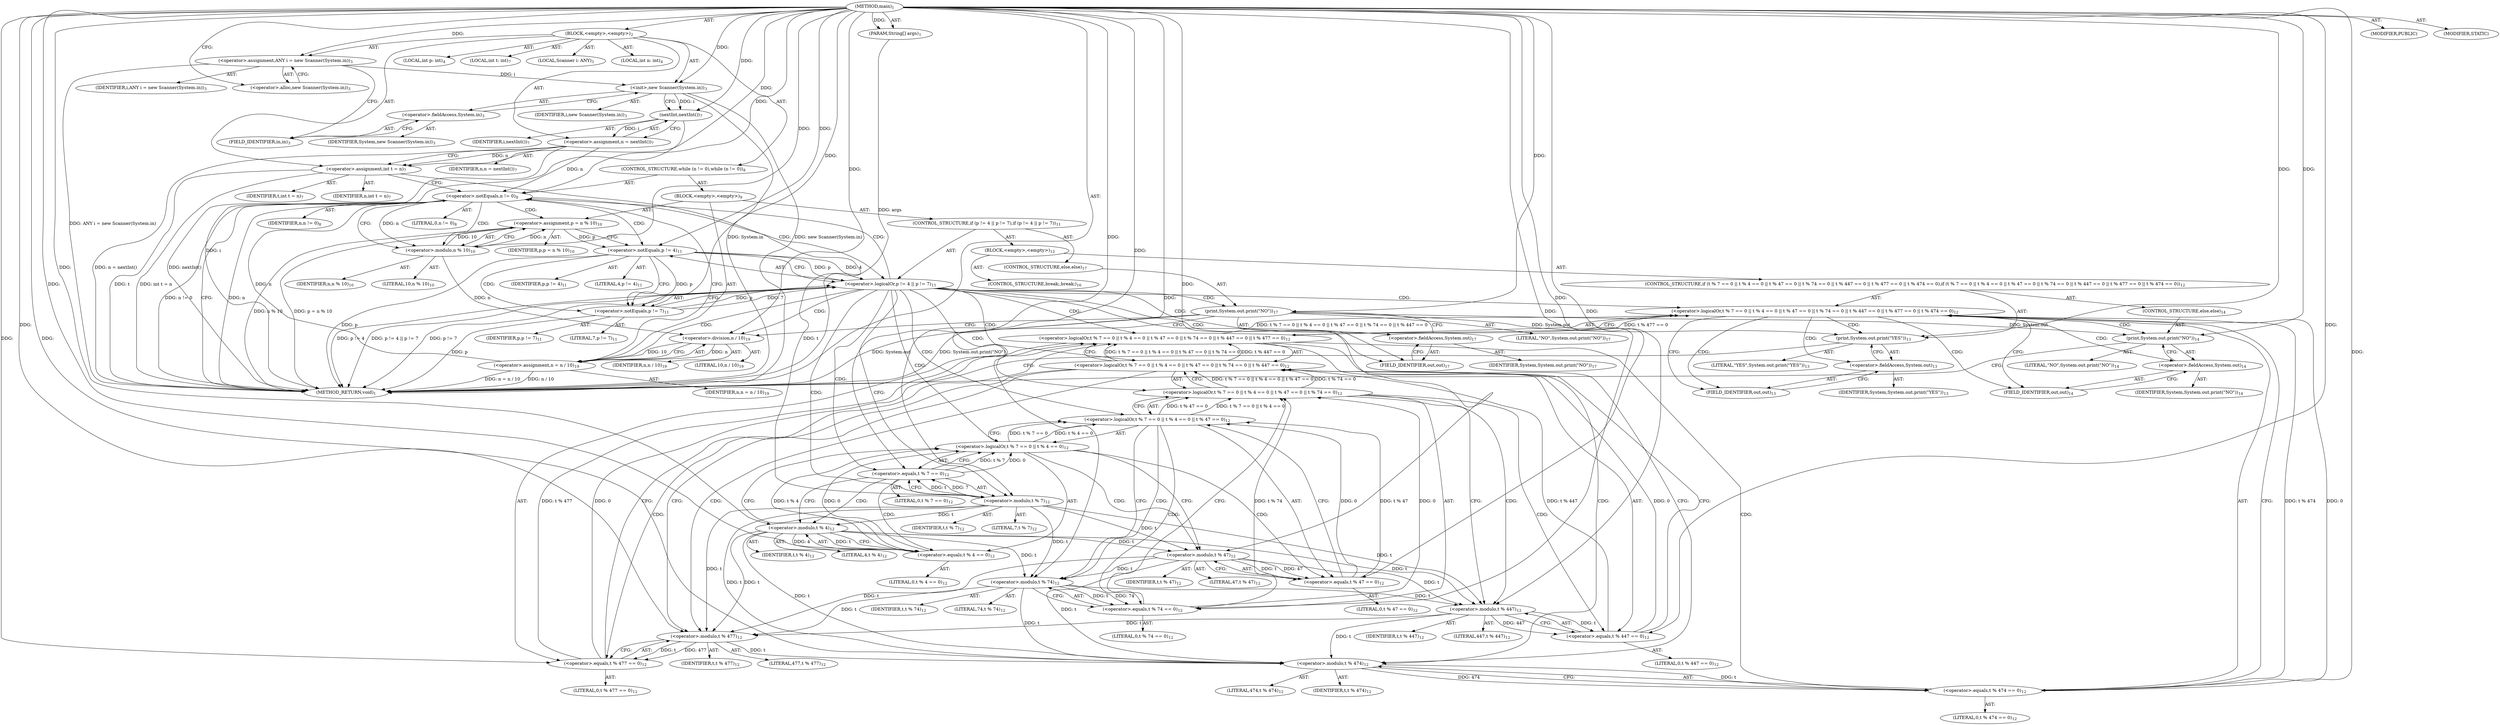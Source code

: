 digraph "main" {  
"19" [label = <(METHOD,main)<SUB>1</SUB>> ]
"20" [label = <(PARAM,String[] args)<SUB>1</SUB>> ]
"21" [label = <(BLOCK,&lt;empty&gt;,&lt;empty&gt;)<SUB>2</SUB>> ]
"4" [label = <(LOCAL,Scanner i: ANY)<SUB>3</SUB>> ]
"22" [label = <(&lt;operator&gt;.assignment,ANY i = new Scanner(System.in))<SUB>3</SUB>> ]
"23" [label = <(IDENTIFIER,i,ANY i = new Scanner(System.in))<SUB>3</SUB>> ]
"24" [label = <(&lt;operator&gt;.alloc,new Scanner(System.in))<SUB>3</SUB>> ]
"25" [label = <(&lt;init&gt;,new Scanner(System.in))<SUB>3</SUB>> ]
"3" [label = <(IDENTIFIER,i,new Scanner(System.in))<SUB>3</SUB>> ]
"26" [label = <(&lt;operator&gt;.fieldAccess,System.in)<SUB>3</SUB>> ]
"27" [label = <(IDENTIFIER,System,new Scanner(System.in))<SUB>3</SUB>> ]
"28" [label = <(FIELD_IDENTIFIER,in,in)<SUB>3</SUB>> ]
"29" [label = <(LOCAL,int n: int)<SUB>4</SUB>> ]
"30" [label = <(LOCAL,int p: int)<SUB>4</SUB>> ]
"31" [label = <(&lt;operator&gt;.assignment,n = nextInt())<SUB>7</SUB>> ]
"32" [label = <(IDENTIFIER,n,n = nextInt())<SUB>7</SUB>> ]
"33" [label = <(nextInt,nextInt())<SUB>7</SUB>> ]
"34" [label = <(IDENTIFIER,i,nextInt())<SUB>7</SUB>> ]
"35" [label = <(LOCAL,int t: int)<SUB>7</SUB>> ]
"36" [label = <(&lt;operator&gt;.assignment,int t = n)<SUB>7</SUB>> ]
"37" [label = <(IDENTIFIER,t,int t = n)<SUB>7</SUB>> ]
"38" [label = <(IDENTIFIER,n,int t = n)<SUB>7</SUB>> ]
"39" [label = <(CONTROL_STRUCTURE,while (n != 0),while (n != 0))<SUB>8</SUB>> ]
"40" [label = <(&lt;operator&gt;.notEquals,n != 0)<SUB>8</SUB>> ]
"41" [label = <(IDENTIFIER,n,n != 0)<SUB>8</SUB>> ]
"42" [label = <(LITERAL,0,n != 0)<SUB>8</SUB>> ]
"43" [label = <(BLOCK,&lt;empty&gt;,&lt;empty&gt;)<SUB>9</SUB>> ]
"44" [label = <(&lt;operator&gt;.assignment,p = n % 10)<SUB>10</SUB>> ]
"45" [label = <(IDENTIFIER,p,p = n % 10)<SUB>10</SUB>> ]
"46" [label = <(&lt;operator&gt;.modulo,n % 10)<SUB>10</SUB>> ]
"47" [label = <(IDENTIFIER,n,n % 10)<SUB>10</SUB>> ]
"48" [label = <(LITERAL,10,n % 10)<SUB>10</SUB>> ]
"49" [label = <(CONTROL_STRUCTURE,if (p != 4 || p != 7),if (p != 4 || p != 7))<SUB>11</SUB>> ]
"50" [label = <(&lt;operator&gt;.logicalOr,p != 4 || p != 7)<SUB>11</SUB>> ]
"51" [label = <(&lt;operator&gt;.notEquals,p != 4)<SUB>11</SUB>> ]
"52" [label = <(IDENTIFIER,p,p != 4)<SUB>11</SUB>> ]
"53" [label = <(LITERAL,4,p != 4)<SUB>11</SUB>> ]
"54" [label = <(&lt;operator&gt;.notEquals,p != 7)<SUB>11</SUB>> ]
"55" [label = <(IDENTIFIER,p,p != 7)<SUB>11</SUB>> ]
"56" [label = <(LITERAL,7,p != 7)<SUB>11</SUB>> ]
"57" [label = <(BLOCK,&lt;empty&gt;,&lt;empty&gt;)<SUB>12</SUB>> ]
"58" [label = <(CONTROL_STRUCTURE,if (t % 7 == 0 || t % 4 == 0 || t % 47 == 0 || t % 74 == 0 || t % 447 == 0 || t % 477 == 0 || t % 474 == 0),if (t % 7 == 0 || t % 4 == 0 || t % 47 == 0 || t % 74 == 0 || t % 447 == 0 || t % 477 == 0 || t % 474 == 0))<SUB>12</SUB>> ]
"59" [label = <(&lt;operator&gt;.logicalOr,t % 7 == 0 || t % 4 == 0 || t % 47 == 0 || t % 74 == 0 || t % 447 == 0 || t % 477 == 0 || t % 474 == 0)<SUB>12</SUB>> ]
"60" [label = <(&lt;operator&gt;.logicalOr,t % 7 == 0 || t % 4 == 0 || t % 47 == 0 || t % 74 == 0 || t % 447 == 0 || t % 477 == 0)<SUB>12</SUB>> ]
"61" [label = <(&lt;operator&gt;.logicalOr,t % 7 == 0 || t % 4 == 0 || t % 47 == 0 || t % 74 == 0 || t % 447 == 0)<SUB>12</SUB>> ]
"62" [label = <(&lt;operator&gt;.logicalOr,t % 7 == 0 || t % 4 == 0 || t % 47 == 0 || t % 74 == 0)<SUB>12</SUB>> ]
"63" [label = <(&lt;operator&gt;.logicalOr,t % 7 == 0 || t % 4 == 0 || t % 47 == 0)<SUB>12</SUB>> ]
"64" [label = <(&lt;operator&gt;.logicalOr,t % 7 == 0 || t % 4 == 0)<SUB>12</SUB>> ]
"65" [label = <(&lt;operator&gt;.equals,t % 7 == 0)<SUB>12</SUB>> ]
"66" [label = <(&lt;operator&gt;.modulo,t % 7)<SUB>12</SUB>> ]
"67" [label = <(IDENTIFIER,t,t % 7)<SUB>12</SUB>> ]
"68" [label = <(LITERAL,7,t % 7)<SUB>12</SUB>> ]
"69" [label = <(LITERAL,0,t % 7 == 0)<SUB>12</SUB>> ]
"70" [label = <(&lt;operator&gt;.equals,t % 4 == 0)<SUB>12</SUB>> ]
"71" [label = <(&lt;operator&gt;.modulo,t % 4)<SUB>12</SUB>> ]
"72" [label = <(IDENTIFIER,t,t % 4)<SUB>12</SUB>> ]
"73" [label = <(LITERAL,4,t % 4)<SUB>12</SUB>> ]
"74" [label = <(LITERAL,0,t % 4 == 0)<SUB>12</SUB>> ]
"75" [label = <(&lt;operator&gt;.equals,t % 47 == 0)<SUB>12</SUB>> ]
"76" [label = <(&lt;operator&gt;.modulo,t % 47)<SUB>12</SUB>> ]
"77" [label = <(IDENTIFIER,t,t % 47)<SUB>12</SUB>> ]
"78" [label = <(LITERAL,47,t % 47)<SUB>12</SUB>> ]
"79" [label = <(LITERAL,0,t % 47 == 0)<SUB>12</SUB>> ]
"80" [label = <(&lt;operator&gt;.equals,t % 74 == 0)<SUB>12</SUB>> ]
"81" [label = <(&lt;operator&gt;.modulo,t % 74)<SUB>12</SUB>> ]
"82" [label = <(IDENTIFIER,t,t % 74)<SUB>12</SUB>> ]
"83" [label = <(LITERAL,74,t % 74)<SUB>12</SUB>> ]
"84" [label = <(LITERAL,0,t % 74 == 0)<SUB>12</SUB>> ]
"85" [label = <(&lt;operator&gt;.equals,t % 447 == 0)<SUB>12</SUB>> ]
"86" [label = <(&lt;operator&gt;.modulo,t % 447)<SUB>12</SUB>> ]
"87" [label = <(IDENTIFIER,t,t % 447)<SUB>12</SUB>> ]
"88" [label = <(LITERAL,447,t % 447)<SUB>12</SUB>> ]
"89" [label = <(LITERAL,0,t % 447 == 0)<SUB>12</SUB>> ]
"90" [label = <(&lt;operator&gt;.equals,t % 477 == 0)<SUB>12</SUB>> ]
"91" [label = <(&lt;operator&gt;.modulo,t % 477)<SUB>12</SUB>> ]
"92" [label = <(IDENTIFIER,t,t % 477)<SUB>12</SUB>> ]
"93" [label = <(LITERAL,477,t % 477)<SUB>12</SUB>> ]
"94" [label = <(LITERAL,0,t % 477 == 0)<SUB>12</SUB>> ]
"95" [label = <(&lt;operator&gt;.equals,t % 474 == 0)<SUB>12</SUB>> ]
"96" [label = <(&lt;operator&gt;.modulo,t % 474)<SUB>12</SUB>> ]
"97" [label = <(IDENTIFIER,t,t % 474)<SUB>12</SUB>> ]
"98" [label = <(LITERAL,474,t % 474)<SUB>12</SUB>> ]
"99" [label = <(LITERAL,0,t % 474 == 0)<SUB>12</SUB>> ]
"100" [label = <(print,System.out.print(&quot;YES&quot;))<SUB>13</SUB>> ]
"101" [label = <(&lt;operator&gt;.fieldAccess,System.out)<SUB>13</SUB>> ]
"102" [label = <(IDENTIFIER,System,System.out.print(&quot;YES&quot;))<SUB>13</SUB>> ]
"103" [label = <(FIELD_IDENTIFIER,out,out)<SUB>13</SUB>> ]
"104" [label = <(LITERAL,&quot;YES&quot;,System.out.print(&quot;YES&quot;))<SUB>13</SUB>> ]
"105" [label = <(CONTROL_STRUCTURE,else,else)<SUB>14</SUB>> ]
"106" [label = <(print,System.out.print(&quot;NO&quot;))<SUB>14</SUB>> ]
"107" [label = <(&lt;operator&gt;.fieldAccess,System.out)<SUB>14</SUB>> ]
"108" [label = <(IDENTIFIER,System,System.out.print(&quot;NO&quot;))<SUB>14</SUB>> ]
"109" [label = <(FIELD_IDENTIFIER,out,out)<SUB>14</SUB>> ]
"110" [label = <(LITERAL,&quot;NO&quot;,System.out.print(&quot;NO&quot;))<SUB>14</SUB>> ]
"111" [label = <(CONTROL_STRUCTURE,break;,break;)<SUB>16</SUB>> ]
"112" [label = <(CONTROL_STRUCTURE,else,else)<SUB>17</SUB>> ]
"113" [label = <(print,System.out.print(&quot;NO&quot;))<SUB>17</SUB>> ]
"114" [label = <(&lt;operator&gt;.fieldAccess,System.out)<SUB>17</SUB>> ]
"115" [label = <(IDENTIFIER,System,System.out.print(&quot;NO&quot;))<SUB>17</SUB>> ]
"116" [label = <(FIELD_IDENTIFIER,out,out)<SUB>17</SUB>> ]
"117" [label = <(LITERAL,&quot;NO&quot;,System.out.print(&quot;NO&quot;))<SUB>17</SUB>> ]
"118" [label = <(&lt;operator&gt;.assignment,n = n / 10)<SUB>19</SUB>> ]
"119" [label = <(IDENTIFIER,n,n = n / 10)<SUB>19</SUB>> ]
"120" [label = <(&lt;operator&gt;.division,n / 10)<SUB>19</SUB>> ]
"121" [label = <(IDENTIFIER,n,n / 10)<SUB>19</SUB>> ]
"122" [label = <(LITERAL,10,n / 10)<SUB>19</SUB>> ]
"123" [label = <(MODIFIER,PUBLIC)> ]
"124" [label = <(MODIFIER,STATIC)> ]
"125" [label = <(METHOD_RETURN,void)<SUB>1</SUB>> ]
  "19" -> "20"  [ label = "AST: "] 
  "19" -> "21"  [ label = "AST: "] 
  "19" -> "123"  [ label = "AST: "] 
  "19" -> "124"  [ label = "AST: "] 
  "19" -> "125"  [ label = "AST: "] 
  "21" -> "4"  [ label = "AST: "] 
  "21" -> "22"  [ label = "AST: "] 
  "21" -> "25"  [ label = "AST: "] 
  "21" -> "29"  [ label = "AST: "] 
  "21" -> "30"  [ label = "AST: "] 
  "21" -> "31"  [ label = "AST: "] 
  "21" -> "35"  [ label = "AST: "] 
  "21" -> "36"  [ label = "AST: "] 
  "21" -> "39"  [ label = "AST: "] 
  "22" -> "23"  [ label = "AST: "] 
  "22" -> "24"  [ label = "AST: "] 
  "25" -> "3"  [ label = "AST: "] 
  "25" -> "26"  [ label = "AST: "] 
  "26" -> "27"  [ label = "AST: "] 
  "26" -> "28"  [ label = "AST: "] 
  "31" -> "32"  [ label = "AST: "] 
  "31" -> "33"  [ label = "AST: "] 
  "33" -> "34"  [ label = "AST: "] 
  "36" -> "37"  [ label = "AST: "] 
  "36" -> "38"  [ label = "AST: "] 
  "39" -> "40"  [ label = "AST: "] 
  "39" -> "43"  [ label = "AST: "] 
  "40" -> "41"  [ label = "AST: "] 
  "40" -> "42"  [ label = "AST: "] 
  "43" -> "44"  [ label = "AST: "] 
  "43" -> "49"  [ label = "AST: "] 
  "43" -> "118"  [ label = "AST: "] 
  "44" -> "45"  [ label = "AST: "] 
  "44" -> "46"  [ label = "AST: "] 
  "46" -> "47"  [ label = "AST: "] 
  "46" -> "48"  [ label = "AST: "] 
  "49" -> "50"  [ label = "AST: "] 
  "49" -> "57"  [ label = "AST: "] 
  "49" -> "112"  [ label = "AST: "] 
  "50" -> "51"  [ label = "AST: "] 
  "50" -> "54"  [ label = "AST: "] 
  "51" -> "52"  [ label = "AST: "] 
  "51" -> "53"  [ label = "AST: "] 
  "54" -> "55"  [ label = "AST: "] 
  "54" -> "56"  [ label = "AST: "] 
  "57" -> "58"  [ label = "AST: "] 
  "57" -> "111"  [ label = "AST: "] 
  "58" -> "59"  [ label = "AST: "] 
  "58" -> "100"  [ label = "AST: "] 
  "58" -> "105"  [ label = "AST: "] 
  "59" -> "60"  [ label = "AST: "] 
  "59" -> "95"  [ label = "AST: "] 
  "60" -> "61"  [ label = "AST: "] 
  "60" -> "90"  [ label = "AST: "] 
  "61" -> "62"  [ label = "AST: "] 
  "61" -> "85"  [ label = "AST: "] 
  "62" -> "63"  [ label = "AST: "] 
  "62" -> "80"  [ label = "AST: "] 
  "63" -> "64"  [ label = "AST: "] 
  "63" -> "75"  [ label = "AST: "] 
  "64" -> "65"  [ label = "AST: "] 
  "64" -> "70"  [ label = "AST: "] 
  "65" -> "66"  [ label = "AST: "] 
  "65" -> "69"  [ label = "AST: "] 
  "66" -> "67"  [ label = "AST: "] 
  "66" -> "68"  [ label = "AST: "] 
  "70" -> "71"  [ label = "AST: "] 
  "70" -> "74"  [ label = "AST: "] 
  "71" -> "72"  [ label = "AST: "] 
  "71" -> "73"  [ label = "AST: "] 
  "75" -> "76"  [ label = "AST: "] 
  "75" -> "79"  [ label = "AST: "] 
  "76" -> "77"  [ label = "AST: "] 
  "76" -> "78"  [ label = "AST: "] 
  "80" -> "81"  [ label = "AST: "] 
  "80" -> "84"  [ label = "AST: "] 
  "81" -> "82"  [ label = "AST: "] 
  "81" -> "83"  [ label = "AST: "] 
  "85" -> "86"  [ label = "AST: "] 
  "85" -> "89"  [ label = "AST: "] 
  "86" -> "87"  [ label = "AST: "] 
  "86" -> "88"  [ label = "AST: "] 
  "90" -> "91"  [ label = "AST: "] 
  "90" -> "94"  [ label = "AST: "] 
  "91" -> "92"  [ label = "AST: "] 
  "91" -> "93"  [ label = "AST: "] 
  "95" -> "96"  [ label = "AST: "] 
  "95" -> "99"  [ label = "AST: "] 
  "96" -> "97"  [ label = "AST: "] 
  "96" -> "98"  [ label = "AST: "] 
  "100" -> "101"  [ label = "AST: "] 
  "100" -> "104"  [ label = "AST: "] 
  "101" -> "102"  [ label = "AST: "] 
  "101" -> "103"  [ label = "AST: "] 
  "105" -> "106"  [ label = "AST: "] 
  "106" -> "107"  [ label = "AST: "] 
  "106" -> "110"  [ label = "AST: "] 
  "107" -> "108"  [ label = "AST: "] 
  "107" -> "109"  [ label = "AST: "] 
  "112" -> "113"  [ label = "AST: "] 
  "113" -> "114"  [ label = "AST: "] 
  "113" -> "117"  [ label = "AST: "] 
  "114" -> "115"  [ label = "AST: "] 
  "114" -> "116"  [ label = "AST: "] 
  "118" -> "119"  [ label = "AST: "] 
  "118" -> "120"  [ label = "AST: "] 
  "120" -> "121"  [ label = "AST: "] 
  "120" -> "122"  [ label = "AST: "] 
  "22" -> "28"  [ label = "CFG: "] 
  "25" -> "33"  [ label = "CFG: "] 
  "31" -> "36"  [ label = "CFG: "] 
  "36" -> "40"  [ label = "CFG: "] 
  "24" -> "22"  [ label = "CFG: "] 
  "26" -> "25"  [ label = "CFG: "] 
  "33" -> "31"  [ label = "CFG: "] 
  "40" -> "125"  [ label = "CFG: "] 
  "40" -> "46"  [ label = "CFG: "] 
  "28" -> "26"  [ label = "CFG: "] 
  "44" -> "51"  [ label = "CFG: "] 
  "118" -> "40"  [ label = "CFG: "] 
  "46" -> "44"  [ label = "CFG: "] 
  "50" -> "66"  [ label = "CFG: "] 
  "50" -> "116"  [ label = "CFG: "] 
  "120" -> "118"  [ label = "CFG: "] 
  "51" -> "50"  [ label = "CFG: "] 
  "51" -> "54"  [ label = "CFG: "] 
  "54" -> "50"  [ label = "CFG: "] 
  "113" -> "120"  [ label = "CFG: "] 
  "59" -> "103"  [ label = "CFG: "] 
  "59" -> "109"  [ label = "CFG: "] 
  "100" -> "125"  [ label = "CFG: "] 
  "114" -> "113"  [ label = "CFG: "] 
  "60" -> "59"  [ label = "CFG: "] 
  "60" -> "96"  [ label = "CFG: "] 
  "95" -> "59"  [ label = "CFG: "] 
  "101" -> "100"  [ label = "CFG: "] 
  "106" -> "125"  [ label = "CFG: "] 
  "116" -> "114"  [ label = "CFG: "] 
  "61" -> "60"  [ label = "CFG: "] 
  "61" -> "91"  [ label = "CFG: "] 
  "90" -> "60"  [ label = "CFG: "] 
  "96" -> "95"  [ label = "CFG: "] 
  "103" -> "101"  [ label = "CFG: "] 
  "107" -> "106"  [ label = "CFG: "] 
  "62" -> "61"  [ label = "CFG: "] 
  "62" -> "86"  [ label = "CFG: "] 
  "85" -> "61"  [ label = "CFG: "] 
  "91" -> "90"  [ label = "CFG: "] 
  "109" -> "107"  [ label = "CFG: "] 
  "63" -> "62"  [ label = "CFG: "] 
  "63" -> "81"  [ label = "CFG: "] 
  "80" -> "62"  [ label = "CFG: "] 
  "86" -> "85"  [ label = "CFG: "] 
  "64" -> "63"  [ label = "CFG: "] 
  "64" -> "76"  [ label = "CFG: "] 
  "75" -> "63"  [ label = "CFG: "] 
  "81" -> "80"  [ label = "CFG: "] 
  "65" -> "64"  [ label = "CFG: "] 
  "65" -> "71"  [ label = "CFG: "] 
  "70" -> "64"  [ label = "CFG: "] 
  "76" -> "75"  [ label = "CFG: "] 
  "66" -> "65"  [ label = "CFG: "] 
  "71" -> "70"  [ label = "CFG: "] 
  "19" -> "24"  [ label = "CFG: "] 
  "20" -> "125"  [ label = "DDG: args"] 
  "22" -> "125"  [ label = "DDG: ANY i = new Scanner(System.in)"] 
  "25" -> "125"  [ label = "DDG: System.in"] 
  "25" -> "125"  [ label = "DDG: new Scanner(System.in)"] 
  "33" -> "125"  [ label = "DDG: i"] 
  "31" -> "125"  [ label = "DDG: nextInt()"] 
  "31" -> "125"  [ label = "DDG: n = nextInt()"] 
  "36" -> "125"  [ label = "DDG: t"] 
  "36" -> "125"  [ label = "DDG: int t = n"] 
  "40" -> "125"  [ label = "DDG: n"] 
  "40" -> "125"  [ label = "DDG: n != 0"] 
  "44" -> "125"  [ label = "DDG: n % 10"] 
  "44" -> "125"  [ label = "DDG: p = n % 10"] 
  "51" -> "125"  [ label = "DDG: p"] 
  "50" -> "125"  [ label = "DDG: p != 4"] 
  "54" -> "125"  [ label = "DDG: p"] 
  "50" -> "125"  [ label = "DDG: p != 7"] 
  "50" -> "125"  [ label = "DDG: p != 4 || p != 7"] 
  "113" -> "125"  [ label = "DDG: System.out"] 
  "113" -> "125"  [ label = "DDG: System.out.print(&quot;NO&quot;)"] 
  "118" -> "125"  [ label = "DDG: n / 10"] 
  "118" -> "125"  [ label = "DDG: n = n / 10"] 
  "19" -> "20"  [ label = "DDG: "] 
  "19" -> "22"  [ label = "DDG: "] 
  "33" -> "31"  [ label = "DDG: i"] 
  "31" -> "36"  [ label = "DDG: n"] 
  "19" -> "36"  [ label = "DDG: "] 
  "22" -> "25"  [ label = "DDG: i"] 
  "19" -> "25"  [ label = "DDG: "] 
  "25" -> "33"  [ label = "DDG: i"] 
  "19" -> "33"  [ label = "DDG: "] 
  "118" -> "40"  [ label = "DDG: n"] 
  "19" -> "40"  [ label = "DDG: "] 
  "31" -> "40"  [ label = "DDG: n"] 
  "46" -> "44"  [ label = "DDG: n"] 
  "46" -> "44"  [ label = "DDG: 10"] 
  "120" -> "118"  [ label = "DDG: n"] 
  "120" -> "118"  [ label = "DDG: 10"] 
  "40" -> "46"  [ label = "DDG: n"] 
  "19" -> "46"  [ label = "DDG: "] 
  "51" -> "50"  [ label = "DDG: p"] 
  "51" -> "50"  [ label = "DDG: 4"] 
  "54" -> "50"  [ label = "DDG: p"] 
  "54" -> "50"  [ label = "DDG: 7"] 
  "46" -> "120"  [ label = "DDG: n"] 
  "19" -> "120"  [ label = "DDG: "] 
  "44" -> "51"  [ label = "DDG: p"] 
  "19" -> "51"  [ label = "DDG: "] 
  "51" -> "54"  [ label = "DDG: p"] 
  "19" -> "54"  [ label = "DDG: "] 
  "19" -> "113"  [ label = "DDG: "] 
  "60" -> "59"  [ label = "DDG: t % 7 == 0 || t % 4 == 0 || t % 47 == 0 || t % 74 == 0 || t % 447 == 0"] 
  "60" -> "59"  [ label = "DDG: t % 477 == 0"] 
  "95" -> "59"  [ label = "DDG: t % 474"] 
  "95" -> "59"  [ label = "DDG: 0"] 
  "113" -> "100"  [ label = "DDG: System.out"] 
  "19" -> "100"  [ label = "DDG: "] 
  "61" -> "60"  [ label = "DDG: t % 7 == 0 || t % 4 == 0 || t % 47 == 0 || t % 74 == 0"] 
  "61" -> "60"  [ label = "DDG: t % 447 == 0"] 
  "90" -> "60"  [ label = "DDG: t % 477"] 
  "90" -> "60"  [ label = "DDG: 0"] 
  "96" -> "95"  [ label = "DDG: t"] 
  "96" -> "95"  [ label = "DDG: 474"] 
  "19" -> "95"  [ label = "DDG: "] 
  "113" -> "106"  [ label = "DDG: System.out"] 
  "19" -> "106"  [ label = "DDG: "] 
  "62" -> "61"  [ label = "DDG: t % 7 == 0 || t % 4 == 0 || t % 47 == 0"] 
  "62" -> "61"  [ label = "DDG: t % 74 == 0"] 
  "85" -> "61"  [ label = "DDG: t % 447"] 
  "85" -> "61"  [ label = "DDG: 0"] 
  "91" -> "90"  [ label = "DDG: t"] 
  "91" -> "90"  [ label = "DDG: 477"] 
  "19" -> "90"  [ label = "DDG: "] 
  "66" -> "96"  [ label = "DDG: t"] 
  "71" -> "96"  [ label = "DDG: t"] 
  "76" -> "96"  [ label = "DDG: t"] 
  "81" -> "96"  [ label = "DDG: t"] 
  "86" -> "96"  [ label = "DDG: t"] 
  "91" -> "96"  [ label = "DDG: t"] 
  "19" -> "96"  [ label = "DDG: "] 
  "63" -> "62"  [ label = "DDG: t % 7 == 0 || t % 4 == 0"] 
  "63" -> "62"  [ label = "DDG: t % 47 == 0"] 
  "80" -> "62"  [ label = "DDG: t % 74"] 
  "80" -> "62"  [ label = "DDG: 0"] 
  "86" -> "85"  [ label = "DDG: t"] 
  "86" -> "85"  [ label = "DDG: 447"] 
  "19" -> "85"  [ label = "DDG: "] 
  "66" -> "91"  [ label = "DDG: t"] 
  "71" -> "91"  [ label = "DDG: t"] 
  "76" -> "91"  [ label = "DDG: t"] 
  "81" -> "91"  [ label = "DDG: t"] 
  "86" -> "91"  [ label = "DDG: t"] 
  "19" -> "91"  [ label = "DDG: "] 
  "64" -> "63"  [ label = "DDG: t % 7 == 0"] 
  "64" -> "63"  [ label = "DDG: t % 4 == 0"] 
  "75" -> "63"  [ label = "DDG: t % 47"] 
  "75" -> "63"  [ label = "DDG: 0"] 
  "81" -> "80"  [ label = "DDG: t"] 
  "81" -> "80"  [ label = "DDG: 74"] 
  "19" -> "80"  [ label = "DDG: "] 
  "66" -> "86"  [ label = "DDG: t"] 
  "71" -> "86"  [ label = "DDG: t"] 
  "76" -> "86"  [ label = "DDG: t"] 
  "81" -> "86"  [ label = "DDG: t"] 
  "19" -> "86"  [ label = "DDG: "] 
  "65" -> "64"  [ label = "DDG: t % 7"] 
  "65" -> "64"  [ label = "DDG: 0"] 
  "70" -> "64"  [ label = "DDG: t % 4"] 
  "70" -> "64"  [ label = "DDG: 0"] 
  "76" -> "75"  [ label = "DDG: t"] 
  "76" -> "75"  [ label = "DDG: 47"] 
  "19" -> "75"  [ label = "DDG: "] 
  "66" -> "81"  [ label = "DDG: t"] 
  "71" -> "81"  [ label = "DDG: t"] 
  "76" -> "81"  [ label = "DDG: t"] 
  "19" -> "81"  [ label = "DDG: "] 
  "66" -> "65"  [ label = "DDG: t"] 
  "66" -> "65"  [ label = "DDG: 7"] 
  "19" -> "65"  [ label = "DDG: "] 
  "71" -> "70"  [ label = "DDG: t"] 
  "71" -> "70"  [ label = "DDG: 4"] 
  "19" -> "70"  [ label = "DDG: "] 
  "66" -> "76"  [ label = "DDG: t"] 
  "71" -> "76"  [ label = "DDG: t"] 
  "19" -> "76"  [ label = "DDG: "] 
  "36" -> "66"  [ label = "DDG: t"] 
  "19" -> "66"  [ label = "DDG: "] 
  "66" -> "71"  [ label = "DDG: t"] 
  "19" -> "71"  [ label = "DDG: "] 
  "40" -> "51"  [ label = "CDG: "] 
  "40" -> "46"  [ label = "CDG: "] 
  "40" -> "50"  [ label = "CDG: "] 
  "40" -> "44"  [ label = "CDG: "] 
  "50" -> "60"  [ label = "CDG: "] 
  "50" -> "64"  [ label = "CDG: "] 
  "50" -> "66"  [ label = "CDG: "] 
  "50" -> "120"  [ label = "CDG: "] 
  "50" -> "113"  [ label = "CDG: "] 
  "50" -> "116"  [ label = "CDG: "] 
  "50" -> "114"  [ label = "CDG: "] 
  "50" -> "40"  [ label = "CDG: "] 
  "50" -> "65"  [ label = "CDG: "] 
  "50" -> "59"  [ label = "CDG: "] 
  "50" -> "61"  [ label = "CDG: "] 
  "50" -> "118"  [ label = "CDG: "] 
  "50" -> "63"  [ label = "CDG: "] 
  "50" -> "62"  [ label = "CDG: "] 
  "51" -> "54"  [ label = "CDG: "] 
  "59" -> "107"  [ label = "CDG: "] 
  "59" -> "103"  [ label = "CDG: "] 
  "59" -> "106"  [ label = "CDG: "] 
  "59" -> "101"  [ label = "CDG: "] 
  "59" -> "100"  [ label = "CDG: "] 
  "59" -> "109"  [ label = "CDG: "] 
  "60" -> "96"  [ label = "CDG: "] 
  "60" -> "95"  [ label = "CDG: "] 
  "61" -> "91"  [ label = "CDG: "] 
  "61" -> "90"  [ label = "CDG: "] 
  "62" -> "85"  [ label = "CDG: "] 
  "62" -> "86"  [ label = "CDG: "] 
  "63" -> "81"  [ label = "CDG: "] 
  "63" -> "80"  [ label = "CDG: "] 
  "64" -> "75"  [ label = "CDG: "] 
  "64" -> "76"  [ label = "CDG: "] 
  "65" -> "71"  [ label = "CDG: "] 
  "65" -> "70"  [ label = "CDG: "] 
}
